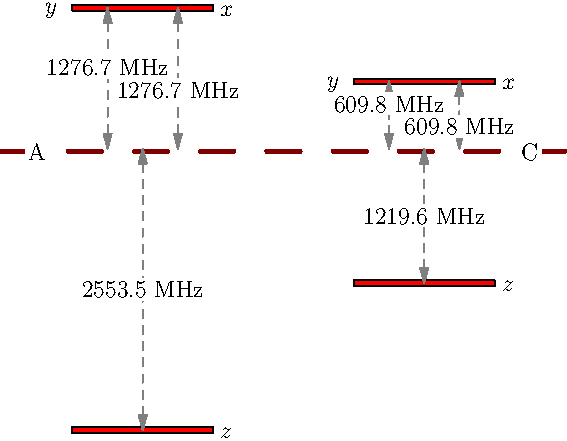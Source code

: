 
size(10cm,10cm);
//unitsize(.2cm);

/*******************/
/* MAIN PARAMETERS */
/*******************/

string SPLITTING_TITLE = "128";

string UNEXCITED_TITLE = "A";
real UNEXCITED_VALUE_x   = 1276.745   ;
string UNEXCITED_LABEL_x   = "$x$  ";
real UNEXCITED_VALUE_y   = 1276.745   ;
string UNEXCITED_LABEL_y   = "$y$  ";
real UNEXCITED_VALUE_z   = -2553.49   ;
string UNEXCITED_LABEL_z   = "$z$  ";

string EXCITED_TITLE = "C";
real EXCITED_VALUE_x     = 609.807666667     ;
string EXCITED_LABEL_x     = "$x$    ";
real EXCITED_VALUE_y     = 609.807666667     ;
string EXCITED_LABEL_y     = "$y$    ";
real EXCITED_VALUE_z     = -1219.61533333     ;
string EXCITED_LABEL_z     = "$z$    ";


real[] ALL_VALUES={ UNEXCITED_VALUE_x, UNEXCITED_VALUE_y, UNEXCITED_VALUE_z, EXCITED_VALUE_x, EXCITED_VALUE_y, EXCITED_VALUE_z};
real mi, ma, MIN, MAX;

mi = min(ALL_VALUES);
ma = max(ALL_VALUES);
if ( mi<0 ) {
  MAX = max(abs(mi), abs(ma));
  MIN = -MAX;
} else {
  MAX = ma;
  MIN = mi;
}



struct state {
  real energy;
  string title;
  real value;
  real VB          = MIN;
  real LB          = MAX;
  real DASH_WIDTH  = 25;
  real DASH_HEIGHT = 1;
  real X_COORD     = 25;
  string label_orientation = "right";
  real Y_OFFSET    = 0;
  real getPlottingValue ( ){
    real val = 100*(energy - VB)/(LB-VB);
    return val + Y_OFFSET;
  };
  void init(real e, string l){
    energy = e;
    title = l;
    value = getPlottingValue();
  };
  pair getMiddlePoint (  ){
    real x,y;
    x = X_COORD+(DASH_WIDTH)/2;
    y = value + (DASH_HEIGHT)/2;
    return (x,y);
  };
  void draw (){
    filldraw(box((X_COORD,value),(X_COORD+DASH_WIDTH,value+DASH_HEIGHT)),red);
    if ( label_orientation == "right" ) {
      label(title, (X_COORD+DASH_WIDTH,value), E);
    } else {
      label(title, (X_COORD,value), W);
    }
  };
};
struct states {
  state[] states;
  string title     = "";
  pair getMiddlePoint (  ){
    real x,y;
    real[] Y,X;
    pair middle_point;
    for ( state s : states ) {
      middle_point = s.getMiddlePoint();
      Y.push(middle_point.y);
      X.push(middle_point.x);
    };
    x = sum(X)/X.length;
    y = sum(Y)/Y.length;
    return (x,y);
  };
  void setX ( real x ){
    for ( state s : states ) {
      s.X_COORD = x;
    }
  };
  void draw (){
    for ( state s : states ) {
      s.draw();
    }
  };
};
void draw_distance ( state s, state t , real label_offset=0){
  pair mid1, mid2;
  real energy;
  energy = abs(s.energy - t.energy);
  mid1 = s.getMiddlePoint();
  mid2 = t.getMiddlePoint();
  path p = (mid1.x, mid1.y)--(mid1.x,mid2.y);
  draw(p, 0.5*white+dashed, Arrows());
  label(format("%#.1f", energy)+" MHz", (mid1.x, label_offset+(mid1.y+mid2.y)/2), Fill(white));
};


draw((0,50)--(100,50),dashed+0.5*red+linewidth(2));
state CENTER;
CENTER.value = 50;

state unex_state1, unex_state2, unex_state3;
states unexcited_triplet;
state[] unex_group       = {unex_state1, unex_state2, unex_state3};
unex_state1.init(UNEXCITED_VALUE_x, UNEXCITED_LABEL_x);
unex_state2.init(UNEXCITED_VALUE_y, UNEXCITED_LABEL_y);
unex_state3.init(UNEXCITED_VALUE_z, UNEXCITED_LABEL_z);
unex_state1.label_orientation = "right";
unex_state2.label_orientation = "left";
unexcited_triplet.states = unex_group;
unexcited_triplet.setX(12.5);
unexcited_triplet.draw();

//DISTANCES
CENTER.X_COORD=unex_state1.X_COORD - CENTER.DASH_WIDTH/4;
draw_distance(CENTER, unex_state1, 2);
CENTER.X_COORD=unex_state2.X_COORD + CENTER.DASH_WIDTH/4;
draw_distance(CENTER, unex_state2, -2);
CENTER.X_COORD=unex_state3.X_COORD ;
draw_distance(CENTER, unex_state3);


state ex_state1, ex_state2, ex_state3;
states excited_triplet;
state[] ex_group       = {ex_state1, ex_state2, ex_state3};
ex_state1.init(EXCITED_VALUE_x, EXCITED_LABEL_x);
ex_state2.init(EXCITED_VALUE_y, EXCITED_LABEL_y);
ex_state3.init(EXCITED_VALUE_z, EXCITED_LABEL_z);
ex_state1.label_orientation = "right";
ex_state2.label_orientation = "left";
excited_triplet.states = ex_group;
excited_triplet.setX(62.5);
excited_triplet.draw();

//DISTANCES
CENTER.X_COORD=ex_state1.X_COORD - CENTER.DASH_WIDTH/4;
draw_distance(CENTER, ex_state1, 2);
CENTER.X_COORD=ex_state2.X_COORD + CENTER.DASH_WIDTH/4;
draw_distance(CENTER, ex_state2, -2);
CENTER.X_COORD=ex_state3.X_COORD ;
draw_distance(CENTER, ex_state3);


//draw a frame
//draw(box((0,0),(100,100)), invisible);

//draw title
//label(SPLITTING_TITLE, (50,50), Fill(white));

//draw states titles
label(UNEXCITED_TITLE, (12.5/2,50), Fill(white));
label(EXCITED_TITLE, (100-12.5/2,50), Fill(white));

